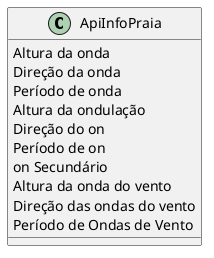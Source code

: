 @startuml class
class ApiInfoPraia {
  Altura da onda
  Direção da onda
  Período de onda
  Altura da ondulação
  Direção do on
  Período de on
  on Secundário
  Altura da onda do vento
  Direção das ondas do vento
  Período de Ondas de Vento
}
@enduml